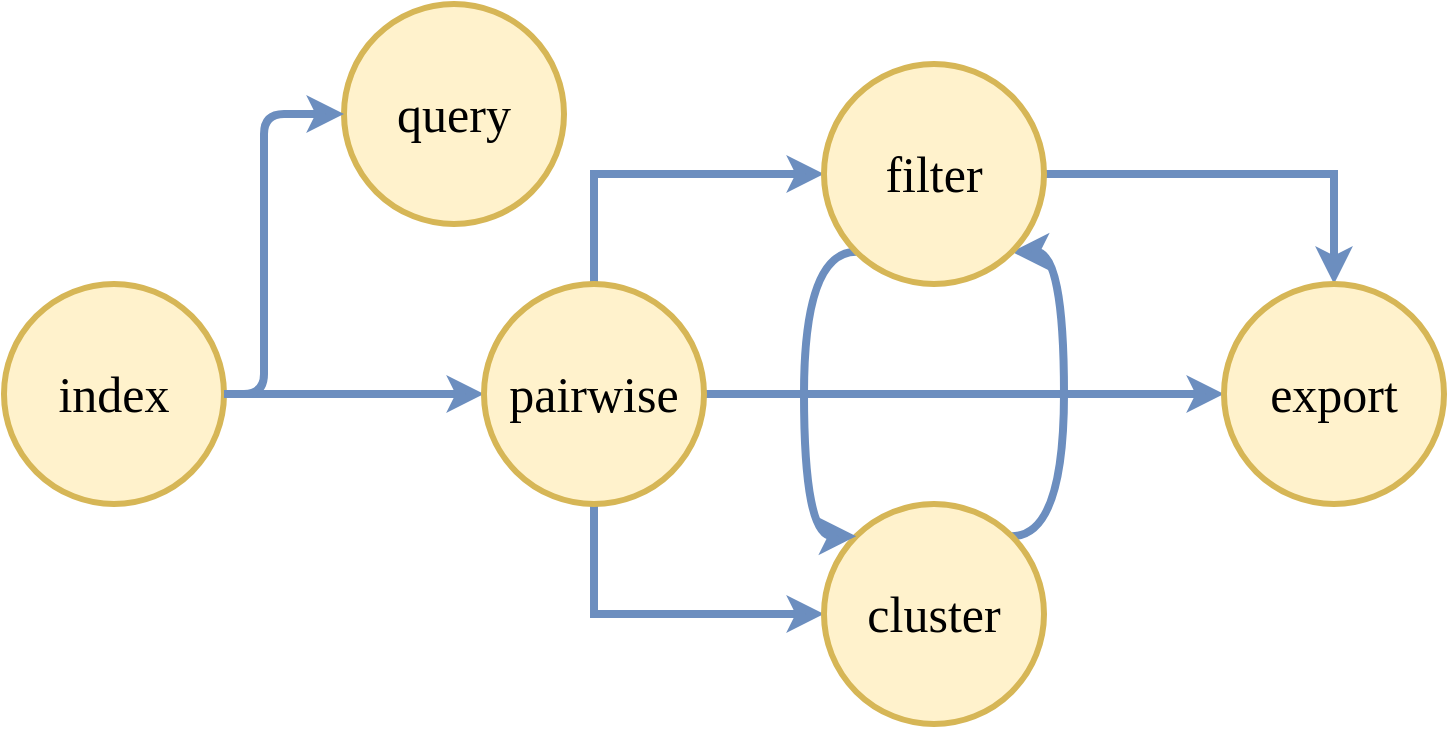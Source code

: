 <mxfile version="20.8.16" type="device"><diagram name="Page-1" id="G-pTOAZ0ngyvm14yVZZM"><mxGraphModel dx="1422" dy="828" grid="1" gridSize="10" guides="1" tooltips="1" connect="1" arrows="1" fold="1" page="1" pageScale="1" pageWidth="4681" pageHeight="3300" math="0" shadow="0"><root><mxCell id="0"/><mxCell id="1" parent="0"/><mxCell id="z_xqPQhV2vt22zsW6BBL-17" value="" style="edgeStyle=orthogonalEdgeStyle;rounded=1;orthogonalLoop=1;jettySize=auto;html=1;fontSize=38;fontStyle=1;labelBackgroundColor=none;fontColor=default;strokeWidth=4;fillColor=#dae8fc;strokeColor=#6c8ebf;fontFamily=Comic Sans MS;" edge="1" parent="1" source="z_xqPQhV2vt22zsW6BBL-15" target="z_xqPQhV2vt22zsW6BBL-16"><mxGeometry relative="1" as="geometry"/></mxCell><mxCell id="z_xqPQhV2vt22zsW6BBL-15" value="&lt;font data-font-src=&quot;https://fonts.googleapis.com/css?family=Architects+Daughter&quot;&gt;index&lt;/font&gt;" style="ellipse;whiteSpace=wrap;html=1;aspect=fixed;strokeWidth=3;fontSize=25;rounded=1;labelBackgroundColor=none;fillColor=#fff2cc;strokeColor=#d6b656;fontFamily=Comic Sans MS;" vertex="1" parent="1"><mxGeometry x="220" y="560" width="110" height="110" as="geometry"/></mxCell><mxCell id="z_xqPQhV2vt22zsW6BBL-20" style="edgeStyle=orthogonalEdgeStyle;rounded=0;hachureGap=4;orthogonalLoop=1;jettySize=auto;html=1;exitX=0.5;exitY=0;exitDx=0;exitDy=0;entryX=0;entryY=0.5;entryDx=0;entryDy=0;fontFamily=Comic Sans MS;fontSize=16;strokeWidth=4;fillColor=#dae8fc;strokeColor=#6c8ebf;" edge="1" parent="1" source="z_xqPQhV2vt22zsW6BBL-16" target="z_xqPQhV2vt22zsW6BBL-19"><mxGeometry relative="1" as="geometry"/></mxCell><mxCell id="z_xqPQhV2vt22zsW6BBL-21" style="edgeStyle=orthogonalEdgeStyle;rounded=0;hachureGap=4;orthogonalLoop=1;jettySize=auto;html=1;exitX=0.5;exitY=1;exitDx=0;exitDy=0;entryX=0;entryY=0.5;entryDx=0;entryDy=0;fontFamily=Comic Sans MS;fontSize=16;strokeWidth=4;fillColor=#dae8fc;strokeColor=#6c8ebf;" edge="1" parent="1" source="z_xqPQhV2vt22zsW6BBL-16" target="z_xqPQhV2vt22zsW6BBL-18"><mxGeometry relative="1" as="geometry"/></mxCell><mxCell id="z_xqPQhV2vt22zsW6BBL-26" style="edgeStyle=orthogonalEdgeStyle;curved=1;rounded=0;hachureGap=4;orthogonalLoop=1;jettySize=auto;html=1;exitX=1;exitY=0.5;exitDx=0;exitDy=0;entryX=0;entryY=0.5;entryDx=0;entryDy=0;strokeColor=#6c8ebf;fontFamily=Comic Sans MS;fontSize=16;strokeWidth=4;fillColor=#dae8fc;" edge="1" parent="1" source="z_xqPQhV2vt22zsW6BBL-16" target="z_xqPQhV2vt22zsW6BBL-25"><mxGeometry relative="1" as="geometry"/></mxCell><mxCell id="z_xqPQhV2vt22zsW6BBL-16" value="pairwise" style="ellipse;whiteSpace=wrap;html=1;aspect=fixed;strokeWidth=3;fontSize=25;rounded=1;labelBackgroundColor=none;fillColor=#fff2cc;strokeColor=#d6b656;fontFamily=Comic Sans MS;" vertex="1" parent="1"><mxGeometry x="460" y="560" width="110" height="110" as="geometry"/></mxCell><mxCell id="z_xqPQhV2vt22zsW6BBL-24" style="edgeStyle=orthogonalEdgeStyle;rounded=0;hachureGap=4;orthogonalLoop=1;jettySize=auto;html=1;exitX=1;exitY=0;exitDx=0;exitDy=0;entryX=1;entryY=1;entryDx=0;entryDy=0;fontFamily=Comic Sans MS;fontSize=16;curved=1;strokeWidth=4;fillColor=#dae8fc;strokeColor=#6c8ebf;" edge="1" parent="1" source="z_xqPQhV2vt22zsW6BBL-18" target="z_xqPQhV2vt22zsW6BBL-19"><mxGeometry relative="1" as="geometry"><Array as="points"><mxPoint x="750" y="686"/><mxPoint x="750" y="544"/></Array></mxGeometry></mxCell><mxCell id="z_xqPQhV2vt22zsW6BBL-18" value="cluster" style="ellipse;whiteSpace=wrap;html=1;aspect=fixed;strokeWidth=3;fontSize=25;rounded=1;labelBackgroundColor=none;fillColor=#fff2cc;strokeColor=#d6b656;fontFamily=Comic Sans MS;" vertex="1" parent="1"><mxGeometry x="630" y="670" width="110" height="110" as="geometry"/></mxCell><mxCell id="z_xqPQhV2vt22zsW6BBL-22" style="edgeStyle=orthogonalEdgeStyle;rounded=0;hachureGap=4;orthogonalLoop=1;jettySize=auto;html=1;exitX=0;exitY=1;exitDx=0;exitDy=0;entryX=0;entryY=0;entryDx=0;entryDy=0;fontFamily=Comic Sans MS;fontSize=16;strokeColor=#6c8ebf;curved=1;strokeWidth=4;fillColor=#dae8fc;" edge="1" parent="1" source="z_xqPQhV2vt22zsW6BBL-19" target="z_xqPQhV2vt22zsW6BBL-18"><mxGeometry relative="1" as="geometry"><Array as="points"><mxPoint x="620" y="544"/><mxPoint x="620" y="686"/></Array></mxGeometry></mxCell><mxCell id="z_xqPQhV2vt22zsW6BBL-27" style="edgeStyle=orthogonalEdgeStyle;rounded=0;hachureGap=4;orthogonalLoop=1;jettySize=auto;html=1;exitX=1;exitY=0.5;exitDx=0;exitDy=0;entryX=0.5;entryY=0;entryDx=0;entryDy=0;strokeColor=#6c8ebf;fontFamily=Comic Sans MS;fontSize=16;strokeWidth=4;fillColor=#dae8fc;" edge="1" parent="1" source="z_xqPQhV2vt22zsW6BBL-19" target="z_xqPQhV2vt22zsW6BBL-25"><mxGeometry relative="1" as="geometry"/></mxCell><mxCell id="z_xqPQhV2vt22zsW6BBL-19" value="filter" style="ellipse;whiteSpace=wrap;html=1;aspect=fixed;strokeWidth=3;fontSize=25;rounded=1;labelBackgroundColor=none;fillColor=#fff2cc;strokeColor=#d6b656;fontFamily=Comic Sans MS;" vertex="1" parent="1"><mxGeometry x="630" y="450" width="110" height="110" as="geometry"/></mxCell><mxCell id="z_xqPQhV2vt22zsW6BBL-25" value="export" style="ellipse;whiteSpace=wrap;html=1;aspect=fixed;strokeWidth=3;fontSize=25;rounded=1;labelBackgroundColor=none;fillColor=#fff2cc;strokeColor=#d6b656;fontFamily=Comic Sans MS;" vertex="1" parent="1"><mxGeometry x="830" y="560" width="110" height="110" as="geometry"/></mxCell><mxCell id="z_xqPQhV2vt22zsW6BBL-28" value="query" style="ellipse;whiteSpace=wrap;html=1;aspect=fixed;strokeWidth=3;fontSize=25;rounded=1;labelBackgroundColor=none;fillColor=#fff2cc;strokeColor=#d6b656;fontFamily=Comic Sans MS;" vertex="1" parent="1"><mxGeometry x="390" y="420" width="110" height="110" as="geometry"/></mxCell><mxCell id="z_xqPQhV2vt22zsW6BBL-32" value="" style="edgeStyle=orthogonalEdgeStyle;rounded=1;orthogonalLoop=1;jettySize=auto;html=1;fontSize=38;fontStyle=1;labelBackgroundColor=none;fontColor=default;strokeWidth=4;fillColor=#dae8fc;strokeColor=#6c8ebf;fontFamily=Comic Sans MS;exitX=1;exitY=0.5;exitDx=0;exitDy=0;entryX=0;entryY=0.5;entryDx=0;entryDy=0;" edge="1" parent="1" source="z_xqPQhV2vt22zsW6BBL-15" target="z_xqPQhV2vt22zsW6BBL-28"><mxGeometry relative="1" as="geometry"><mxPoint x="340.0" y="625.059" as="sourcePoint"/><mxPoint x="450.0" y="735.059" as="targetPoint"/><Array as="points"><mxPoint x="350" y="615"/><mxPoint x="350" y="475"/></Array></mxGeometry></mxCell></root></mxGraphModel></diagram></mxfile>